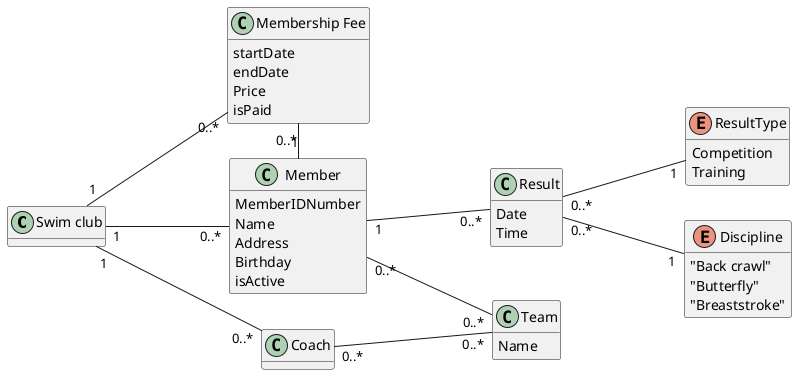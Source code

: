 @startuml

left to right direction
skinparam classAttributeIconSize 0
hide enum methods
hide class methods


class "Swim club" as swimclub {

}

class "Membership Fee" as memberfee {
    startDate
    endDate
    Price
    isPaid
}

class "Member" as member {
    MemberIDNumber
    Name
    Address
    Birthday
    isActive
}

class "Coach" as coach {

}

class "Result" as result {
    Date
    Time
}

enum "ResultType" as resulttype {
    Competition
    Training
}

enum "Discipline" as discipline {
    "Freestyle (front crawl)"
    "Back crawl"
    "Butterfly"
    "Breaststroke"
}

class "Team" as team {
    Name
}



swimclub "1" --- "0..*" memberfee
swimclub "1" --d- "0..*" member
swimclub "1" --d- "0..*" coach
coach "0..*" --- "0..*" team
member "0..*" --- "0..*" team
member "1" --l- "0..*" memberfee 
result "0..*" --- "1" resulttype
member "1" --d- "0..*" result
result "0..*" --d- "1" discipline


@enduml